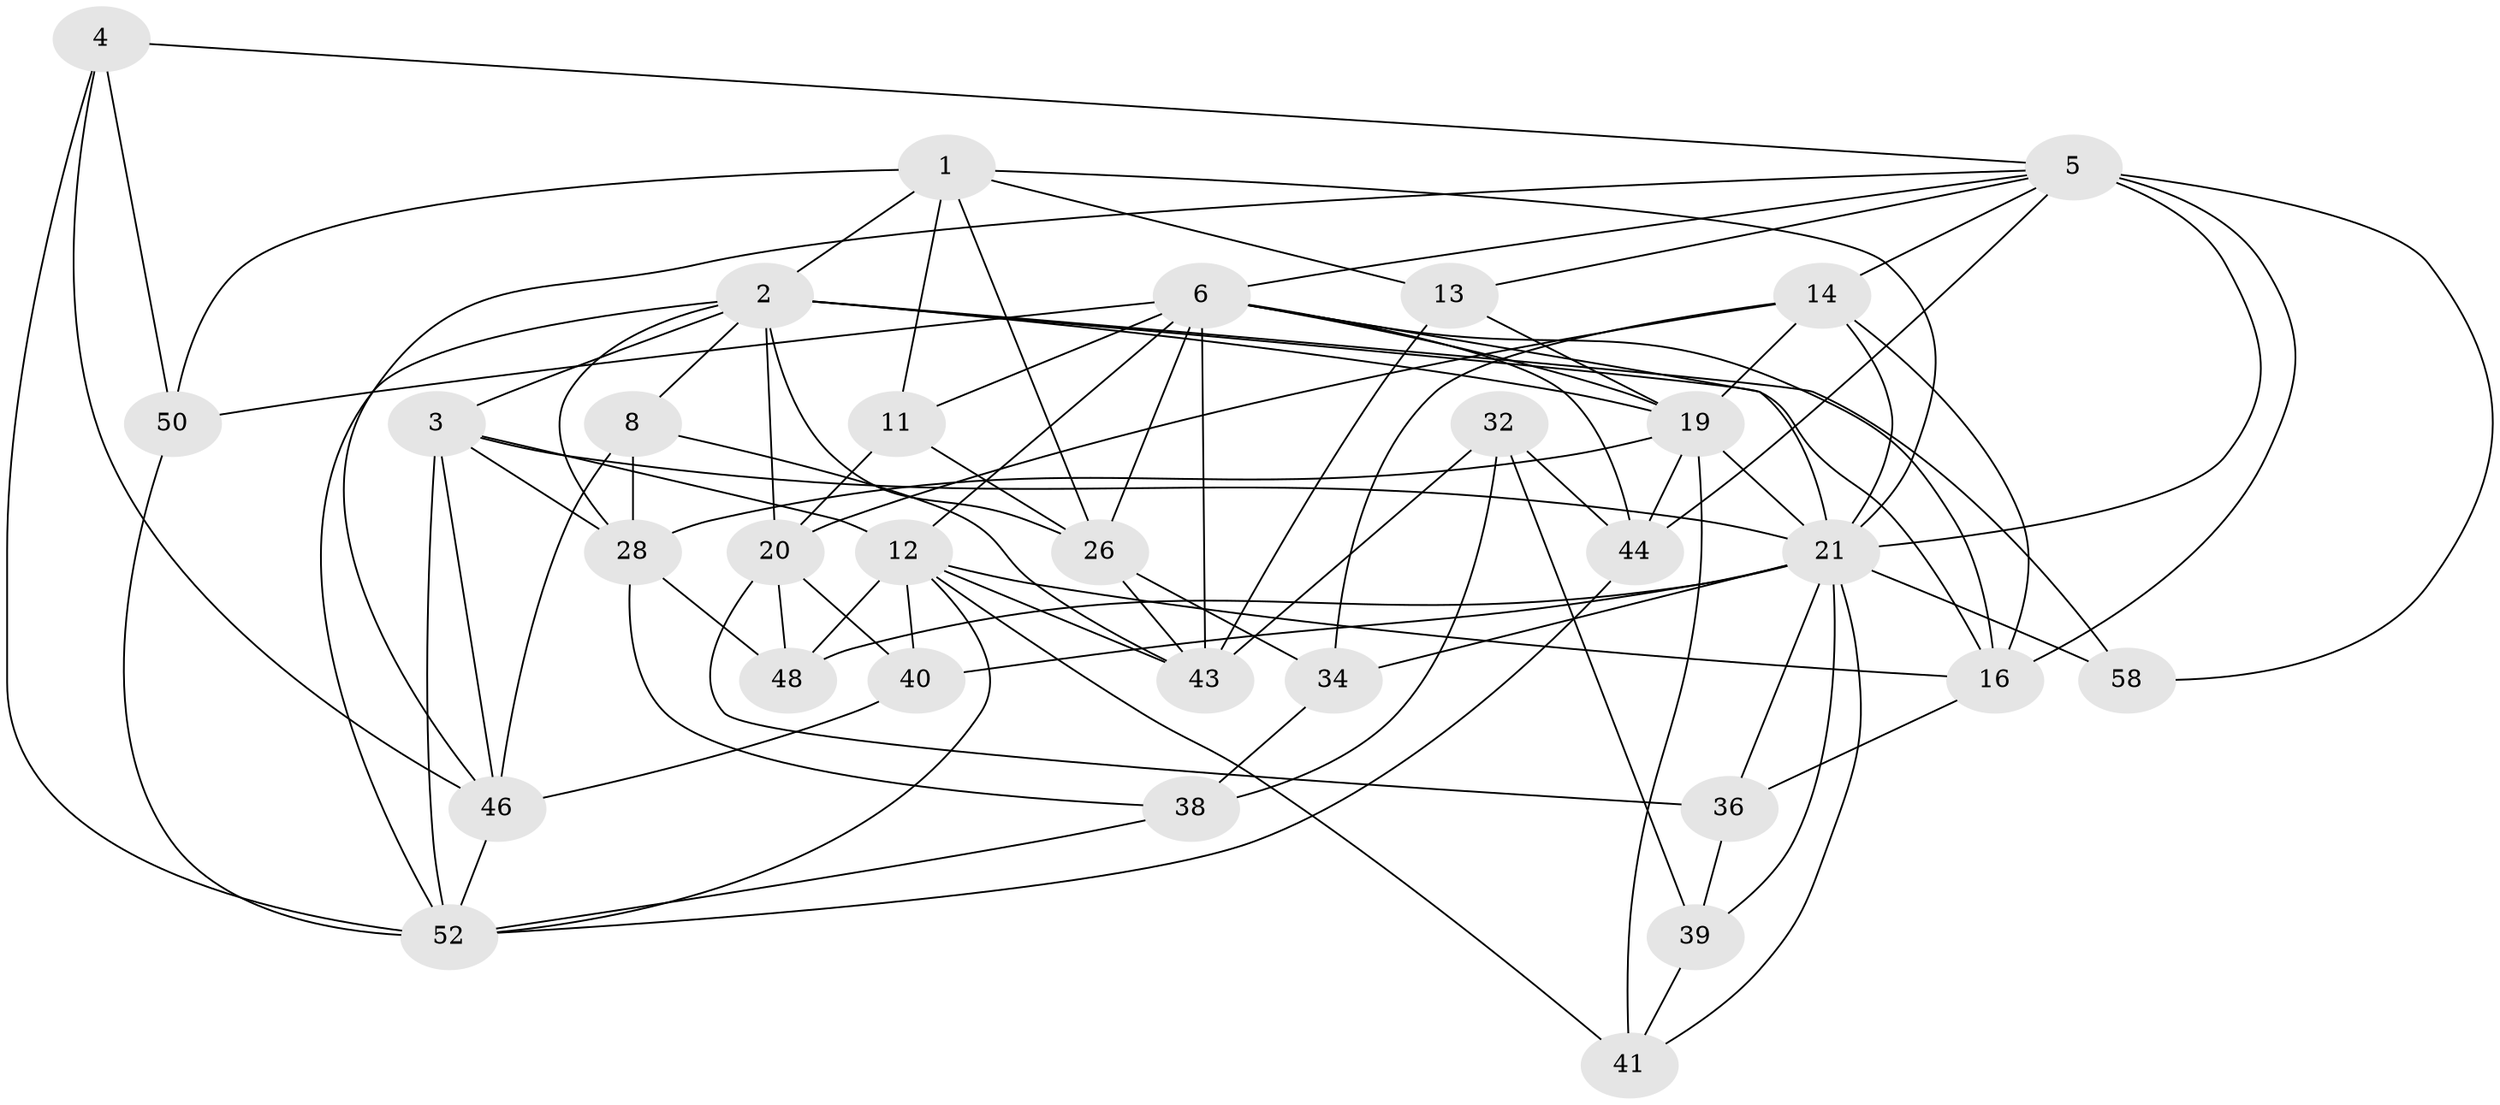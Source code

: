 // original degree distribution, {4: 1.0}
// Generated by graph-tools (version 1.1) at 2025/16/03/09/25 04:16:26]
// undirected, 31 vertices, 90 edges
graph export_dot {
graph [start="1"]
  node [color=gray90,style=filled];
  1 [super="+10"];
  2 [super="+9+60"];
  3 [super="+51+18"];
  4;
  5 [super="+22+15+25"];
  6 [super="+35+7"];
  8;
  11;
  12 [super="+61+24"];
  13;
  14 [super="+17"];
  16 [super="+33"];
  19 [super="+29+53"];
  20 [super="+27"];
  21 [super="+23+30"];
  26 [super="+62"];
  28 [super="+59"];
  32;
  34;
  36;
  38;
  39;
  40;
  41;
  43 [super="+45"];
  44 [super="+47"];
  46 [super="+49"];
  48;
  50;
  52 [super="+55"];
  58;
  1 -- 50;
  1 -- 21;
  1 -- 26;
  1 -- 11;
  1 -- 13;
  1 -- 2;
  2 -- 16;
  2 -- 20;
  2 -- 19;
  2 -- 8;
  2 -- 26;
  2 -- 52;
  2 -- 3;
  2 -- 58;
  2 -- 28;
  3 -- 28;
  3 -- 46;
  3 -- 12;
  3 -- 21;
  3 -- 52;
  4 -- 50;
  4 -- 46;
  4 -- 5;
  4 -- 52;
  5 -- 13;
  5 -- 16;
  5 -- 46;
  5 -- 44 [weight=2];
  5 -- 14;
  5 -- 6;
  5 -- 58;
  5 -- 21;
  6 -- 50;
  6 -- 26;
  6 -- 19;
  6 -- 12;
  6 -- 11;
  6 -- 44;
  6 -- 43;
  6 -- 16;
  6 -- 21;
  8 -- 46;
  8 -- 43;
  8 -- 28;
  11 -- 20;
  11 -- 26;
  12 -- 48;
  12 -- 41;
  12 -- 43;
  12 -- 40;
  12 -- 52;
  12 -- 16;
  13 -- 43;
  13 -- 19;
  14 -- 16;
  14 -- 21;
  14 -- 34;
  14 -- 19;
  14 -- 20;
  16 -- 36;
  19 -- 41;
  19 -- 21;
  19 -- 28;
  19 -- 44;
  20 -- 48;
  20 -- 40;
  20 -- 36;
  21 -- 36;
  21 -- 39;
  21 -- 40;
  21 -- 58 [weight=2];
  21 -- 34;
  21 -- 41;
  21 -- 48;
  26 -- 43;
  26 -- 34;
  28 -- 48;
  28 -- 38;
  32 -- 38;
  32 -- 44;
  32 -- 39;
  32 -- 43;
  34 -- 38;
  36 -- 39;
  38 -- 52;
  39 -- 41;
  40 -- 46;
  44 -- 52;
  46 -- 52;
  50 -- 52;
}

